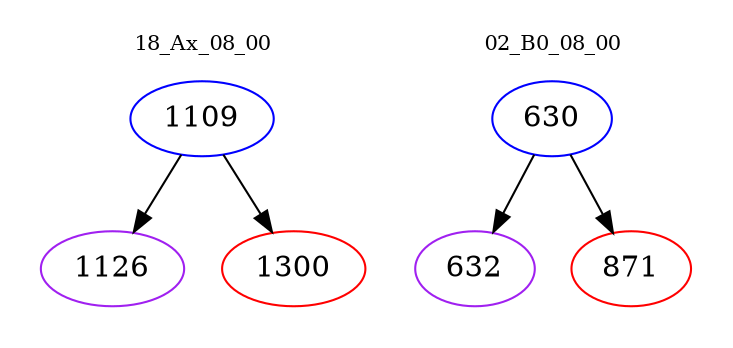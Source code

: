 digraph{
subgraph cluster_0 {
color = white
label = "18_Ax_08_00";
fontsize=10;
T0_1109 [label="1109", color="blue"]
T0_1109 -> T0_1126 [color="black"]
T0_1126 [label="1126", color="purple"]
T0_1109 -> T0_1300 [color="black"]
T0_1300 [label="1300", color="red"]
}
subgraph cluster_1 {
color = white
label = "02_B0_08_00";
fontsize=10;
T1_630 [label="630", color="blue"]
T1_630 -> T1_632 [color="black"]
T1_632 [label="632", color="purple"]
T1_630 -> T1_871 [color="black"]
T1_871 [label="871", color="red"]
}
}
